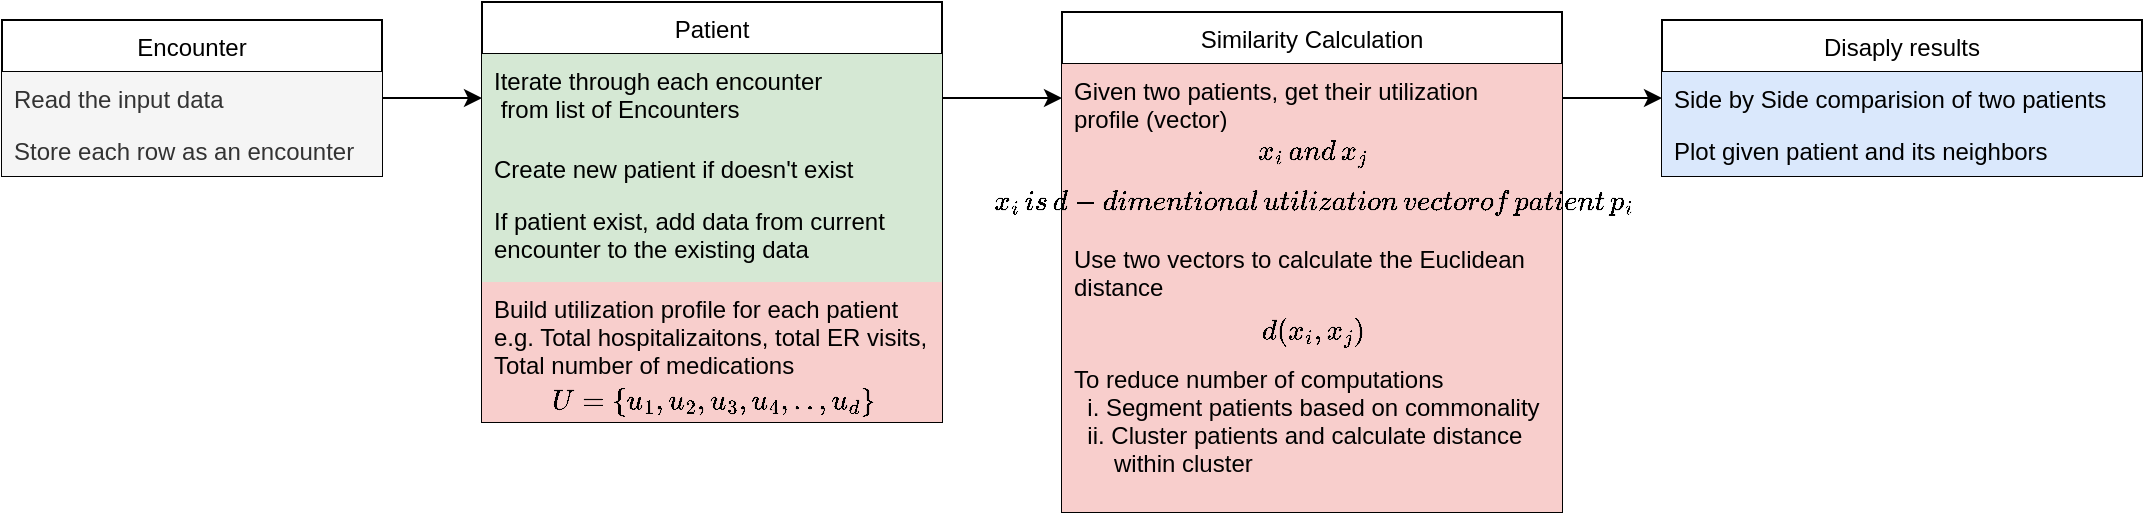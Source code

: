 <mxfile version="12.9.9" type="device"><diagram id="0wXq5Dx1jRdoiaRIerOU" name="Page-2"><mxGraphModel dx="922" dy="625" grid="1" gridSize="10" guides="1" tooltips="1" connect="1" arrows="1" fold="1" page="1" pageScale="1" pageWidth="1100" pageHeight="850" math="1" shadow="0"><root><mxCell id="1xaLfCXwXf45b3EiMI6C-0"/><mxCell id="1xaLfCXwXf45b3EiMI6C-1" parent="1xaLfCXwXf45b3EiMI6C-0"/><mxCell id="gkrOTqbud0GAMoqS0TQt-22" value="" style="edgeStyle=orthogonalEdgeStyle;rounded=0;orthogonalLoop=1;jettySize=auto;html=1;" edge="1" parent="1xaLfCXwXf45b3EiMI6C-1" source="gkrOTqbud0GAMoqS0TQt-3" target="gkrOTqbud0GAMoqS0TQt-8"><mxGeometry relative="1" as="geometry"/></mxCell><mxCell id="gkrOTqbud0GAMoqS0TQt-3" value="Encounter" style="swimlane;fontStyle=0;childLayout=stackLayout;horizontal=1;startSize=26;fillColor=none;horizontalStack=0;resizeParent=1;resizeParentMax=0;resizeLast=0;collapsible=1;marginBottom=0;" vertex="1" parent="1xaLfCXwXf45b3EiMI6C-1"><mxGeometry x="20" y="70" width="190" height="78" as="geometry"/></mxCell><mxCell id="gkrOTqbud0GAMoqS0TQt-4" value="Read the input data" style="text;strokeColor=none;fillColor=#f5f5f5;align=left;verticalAlign=top;spacingLeft=4;spacingRight=4;overflow=hidden;rotatable=0;points=[[0,0.5],[1,0.5]];portConstraint=eastwest;fontColor=#333333;" vertex="1" parent="gkrOTqbud0GAMoqS0TQt-3"><mxGeometry y="26" width="190" height="26" as="geometry"/></mxCell><mxCell id="gkrOTqbud0GAMoqS0TQt-5" value="Store each row as an encounter" style="text;strokeColor=none;fillColor=#f5f5f5;align=left;verticalAlign=top;spacingLeft=4;spacingRight=4;overflow=hidden;rotatable=0;points=[[0,0.5],[1,0.5]];portConstraint=eastwest;fontColor=#333333;" vertex="1" parent="gkrOTqbud0GAMoqS0TQt-3"><mxGeometry y="52" width="190" height="26" as="geometry"/></mxCell><mxCell id="gkrOTqbud0GAMoqS0TQt-7" value="Patient" style="swimlane;fontStyle=0;childLayout=stackLayout;horizontal=1;startSize=26;fillColor=none;horizontalStack=0;resizeParent=1;resizeParentMax=0;resizeLast=0;collapsible=1;marginBottom=0;" vertex="1" parent="1xaLfCXwXf45b3EiMI6C-1"><mxGeometry x="260" y="61" width="230" height="210" as="geometry"/></mxCell><mxCell id="gkrOTqbud0GAMoqS0TQt-8" value="Iterate through each encounter&#10; from list of Encounters&#10;" style="text;strokeColor=none;fillColor=#d5e8d4;align=left;verticalAlign=top;spacingLeft=4;spacingRight=4;overflow=hidden;rotatable=0;points=[[0,0.5],[1,0.5]];portConstraint=eastwest;" vertex="1" parent="gkrOTqbud0GAMoqS0TQt-7"><mxGeometry y="26" width="230" height="44" as="geometry"/></mxCell><mxCell id="gkrOTqbud0GAMoqS0TQt-9" value="Create new patient if doesn't exist" style="text;strokeColor=none;fillColor=#d5e8d4;align=left;verticalAlign=top;spacingLeft=4;spacingRight=4;overflow=hidden;rotatable=0;points=[[0,0.5],[1,0.5]];portConstraint=eastwest;" vertex="1" parent="gkrOTqbud0GAMoqS0TQt-7"><mxGeometry y="70" width="230" height="26" as="geometry"/></mxCell><mxCell id="gkrOTqbud0GAMoqS0TQt-10" value="If patient exist, add data from current&#10;encounter to the existing data" style="text;strokeColor=none;fillColor=#d5e8d4;align=left;verticalAlign=top;spacingLeft=4;spacingRight=4;overflow=hidden;rotatable=0;points=[[0,0.5],[1,0.5]];portConstraint=eastwest;" vertex="1" parent="gkrOTqbud0GAMoqS0TQt-7"><mxGeometry y="96" width="230" height="44" as="geometry"/></mxCell><mxCell id="gkrOTqbud0GAMoqS0TQt-13" value="Build utilization profile for each patient&#10;e.g. Total hospitalizaitons, total ER visits,&#10;Total number of medications&#10;" style="text;strokeColor=none;fillColor=#f8cecc;align=left;verticalAlign=top;spacingLeft=4;spacingRight=4;overflow=hidden;rotatable=0;points=[[0,0.5],[1,0.5]];portConstraint=eastwest;" vertex="1" parent="gkrOTqbud0GAMoqS0TQt-7"><mxGeometry y="140" width="230" height="50" as="geometry"/></mxCell><mxCell id="gkrOTqbud0GAMoqS0TQt-26" value="$$ U=\{u_{1},u_{2},u_{3},u_{4},..,u_{d}\}$$" style="text;html=1;align=center;verticalAlign=middle;resizable=0;points=[];autosize=1;fillColor=#f8cecc;strokeColor=none;" vertex="1" parent="gkrOTqbud0GAMoqS0TQt-7"><mxGeometry y="190" width="230" height="20" as="geometry"/></mxCell><mxCell id="gkrOTqbud0GAMoqS0TQt-14" value="Similarity Calculation" style="swimlane;fontStyle=0;childLayout=stackLayout;horizontal=1;startSize=26;fillColor=none;horizontalStack=0;resizeParent=1;resizeParentMax=0;resizeLast=0;collapsible=1;marginBottom=0;" vertex="1" parent="1xaLfCXwXf45b3EiMI6C-1"><mxGeometry x="550" y="66" width="250" height="250" as="geometry"/></mxCell><mxCell id="gkrOTqbud0GAMoqS0TQt-15" value="Given two patients, get their utilization &#10;profile (vector) " style="text;strokeColor=none;fillColor=#f8cecc;align=left;verticalAlign=top;spacingLeft=4;spacingRight=4;overflow=hidden;rotatable=0;points=[[0,0.5],[1,0.5]];portConstraint=eastwest;" vertex="1" parent="gkrOTqbud0GAMoqS0TQt-14"><mxGeometry y="26" width="250" height="34" as="geometry"/></mxCell><mxCell id="gkrOTqbud0GAMoqS0TQt-32" value="$$x_{i}\,and\,x_{j}$$" style="text;html=1;align=center;verticalAlign=middle;resizable=0;points=[];autosize=1;fillColor=#f8cecc;strokeColor=none;" vertex="1" parent="gkrOTqbud0GAMoqS0TQt-14"><mxGeometry y="60" width="250" height="20" as="geometry"/></mxCell><mxCell id="gkrOTqbud0GAMoqS0TQt-33" value="$$ x_{i}\,is\,d-dimentional\,utilization\,vector\\&lt;br&gt;of\,patient\,p_{i}$$" style="text;html=1;align=center;verticalAlign=middle;resizable=0;points=[];autosize=1;fillColor=#f8cecc;strokeColor=none;" vertex="1" parent="gkrOTqbud0GAMoqS0TQt-14"><mxGeometry y="80" width="250" height="30" as="geometry"/></mxCell><mxCell id="gkrOTqbud0GAMoqS0TQt-16" value="Use two vectors to calculate the Euclidean  &#10;distance " style="text;strokeColor=none;fillColor=#f8cecc;align=left;verticalAlign=top;spacingLeft=4;spacingRight=4;overflow=hidden;rotatable=0;points=[[0,0.5],[1,0.5]];portConstraint=eastwest;" vertex="1" parent="gkrOTqbud0GAMoqS0TQt-14"><mxGeometry y="110" width="250" height="40" as="geometry"/></mxCell><mxCell id="gkrOTqbud0GAMoqS0TQt-34" value="$$d(x_{i},x_{j})$$" style="text;html=1;align=center;verticalAlign=middle;resizable=0;points=[];autosize=1;fillColor=#f8cecc;strokeColor=none;" vertex="1" parent="gkrOTqbud0GAMoqS0TQt-14"><mxGeometry y="150" width="250" height="20" as="geometry"/></mxCell><mxCell id="gkrOTqbud0GAMoqS0TQt-17" value="To reduce number of computations&#10;  i. Segment patients based on commonality &#10;  ii. Cluster patients and calculate distance &#10;      within cluster&#10;" style="text;align=left;verticalAlign=top;spacingLeft=4;spacingRight=4;overflow=hidden;rotatable=0;points=[[0,0.5],[1,0.5]];portConstraint=eastwest;fillColor=#f8cecc;strokeColor=none;" vertex="1" parent="gkrOTqbud0GAMoqS0TQt-14"><mxGeometry y="170" width="250" height="80" as="geometry"/></mxCell><mxCell id="gkrOTqbud0GAMoqS0TQt-23" value="" style="edgeStyle=orthogonalEdgeStyle;rounded=0;orthogonalLoop=1;jettySize=auto;html=1;" edge="1" parent="1xaLfCXwXf45b3EiMI6C-1" source="gkrOTqbud0GAMoqS0TQt-8" target="gkrOTqbud0GAMoqS0TQt-15"><mxGeometry relative="1" as="geometry"/></mxCell><mxCell id="gkrOTqbud0GAMoqS0TQt-24" value="" style="edgeStyle=orthogonalEdgeStyle;rounded=0;orthogonalLoop=1;jettySize=auto;html=1;" edge="1" parent="1xaLfCXwXf45b3EiMI6C-1" source="gkrOTqbud0GAMoqS0TQt-15" target="gkrOTqbud0GAMoqS0TQt-19"><mxGeometry relative="1" as="geometry"/></mxCell><mxCell id="gkrOTqbud0GAMoqS0TQt-18" value="Disaply results" style="swimlane;fontStyle=0;childLayout=stackLayout;horizontal=1;startSize=26;fillColor=none;horizontalStack=0;resizeParent=1;resizeParentMax=0;resizeLast=0;collapsible=1;marginBottom=0;flipH=0;" vertex="1" parent="1xaLfCXwXf45b3EiMI6C-1"><mxGeometry x="850" y="70" width="240" height="78" as="geometry"/></mxCell><mxCell id="gkrOTqbud0GAMoqS0TQt-19" value="Side by Side comparision of two patients&#10;" style="text;strokeColor=none;fillColor=#dae8fc;align=left;verticalAlign=top;spacingLeft=4;spacingRight=4;overflow=hidden;rotatable=0;points=[[0,0.5],[1,0.5]];portConstraint=eastwest;" vertex="1" parent="gkrOTqbud0GAMoqS0TQt-18"><mxGeometry y="26" width="240" height="26" as="geometry"/></mxCell><mxCell id="gkrOTqbud0GAMoqS0TQt-20" value="Plot given patient and its neighbors" style="text;strokeColor=none;fillColor=#dae8fc;align=left;verticalAlign=top;spacingLeft=4;spacingRight=4;overflow=hidden;rotatable=0;points=[[0,0.5],[1,0.5]];portConstraint=eastwest;" vertex="1" parent="gkrOTqbud0GAMoqS0TQt-18"><mxGeometry y="52" width="240" height="26" as="geometry"/></mxCell></root></mxGraphModel></diagram></mxfile>